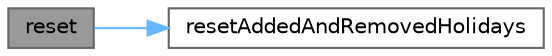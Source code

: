 digraph "reset"
{
 // INTERACTIVE_SVG=YES
 // LATEX_PDF_SIZE
  bgcolor="transparent";
  edge [fontname=Helvetica,fontsize=10,labelfontname=Helvetica,labelfontsize=10];
  node [fontname=Helvetica,fontsize=10,shape=box,height=0.2,width=0.4];
  rankdir="LR";
  Node1 [label="reset",height=0.2,width=0.4,color="gray40", fillcolor="grey60", style="filled", fontcolor="black",tooltip=" "];
  Node1 -> Node2 [color="steelblue1",style="solid"];
  Node2 [label="resetAddedAndRemovedHolidays",height=0.2,width=0.4,color="grey40", fillcolor="white", style="filled",URL="$classore_1_1data_1_1_calendar_parser.html#adb1b3d0cf714c72883aba37c4fda5eff",tooltip=" "];
}
